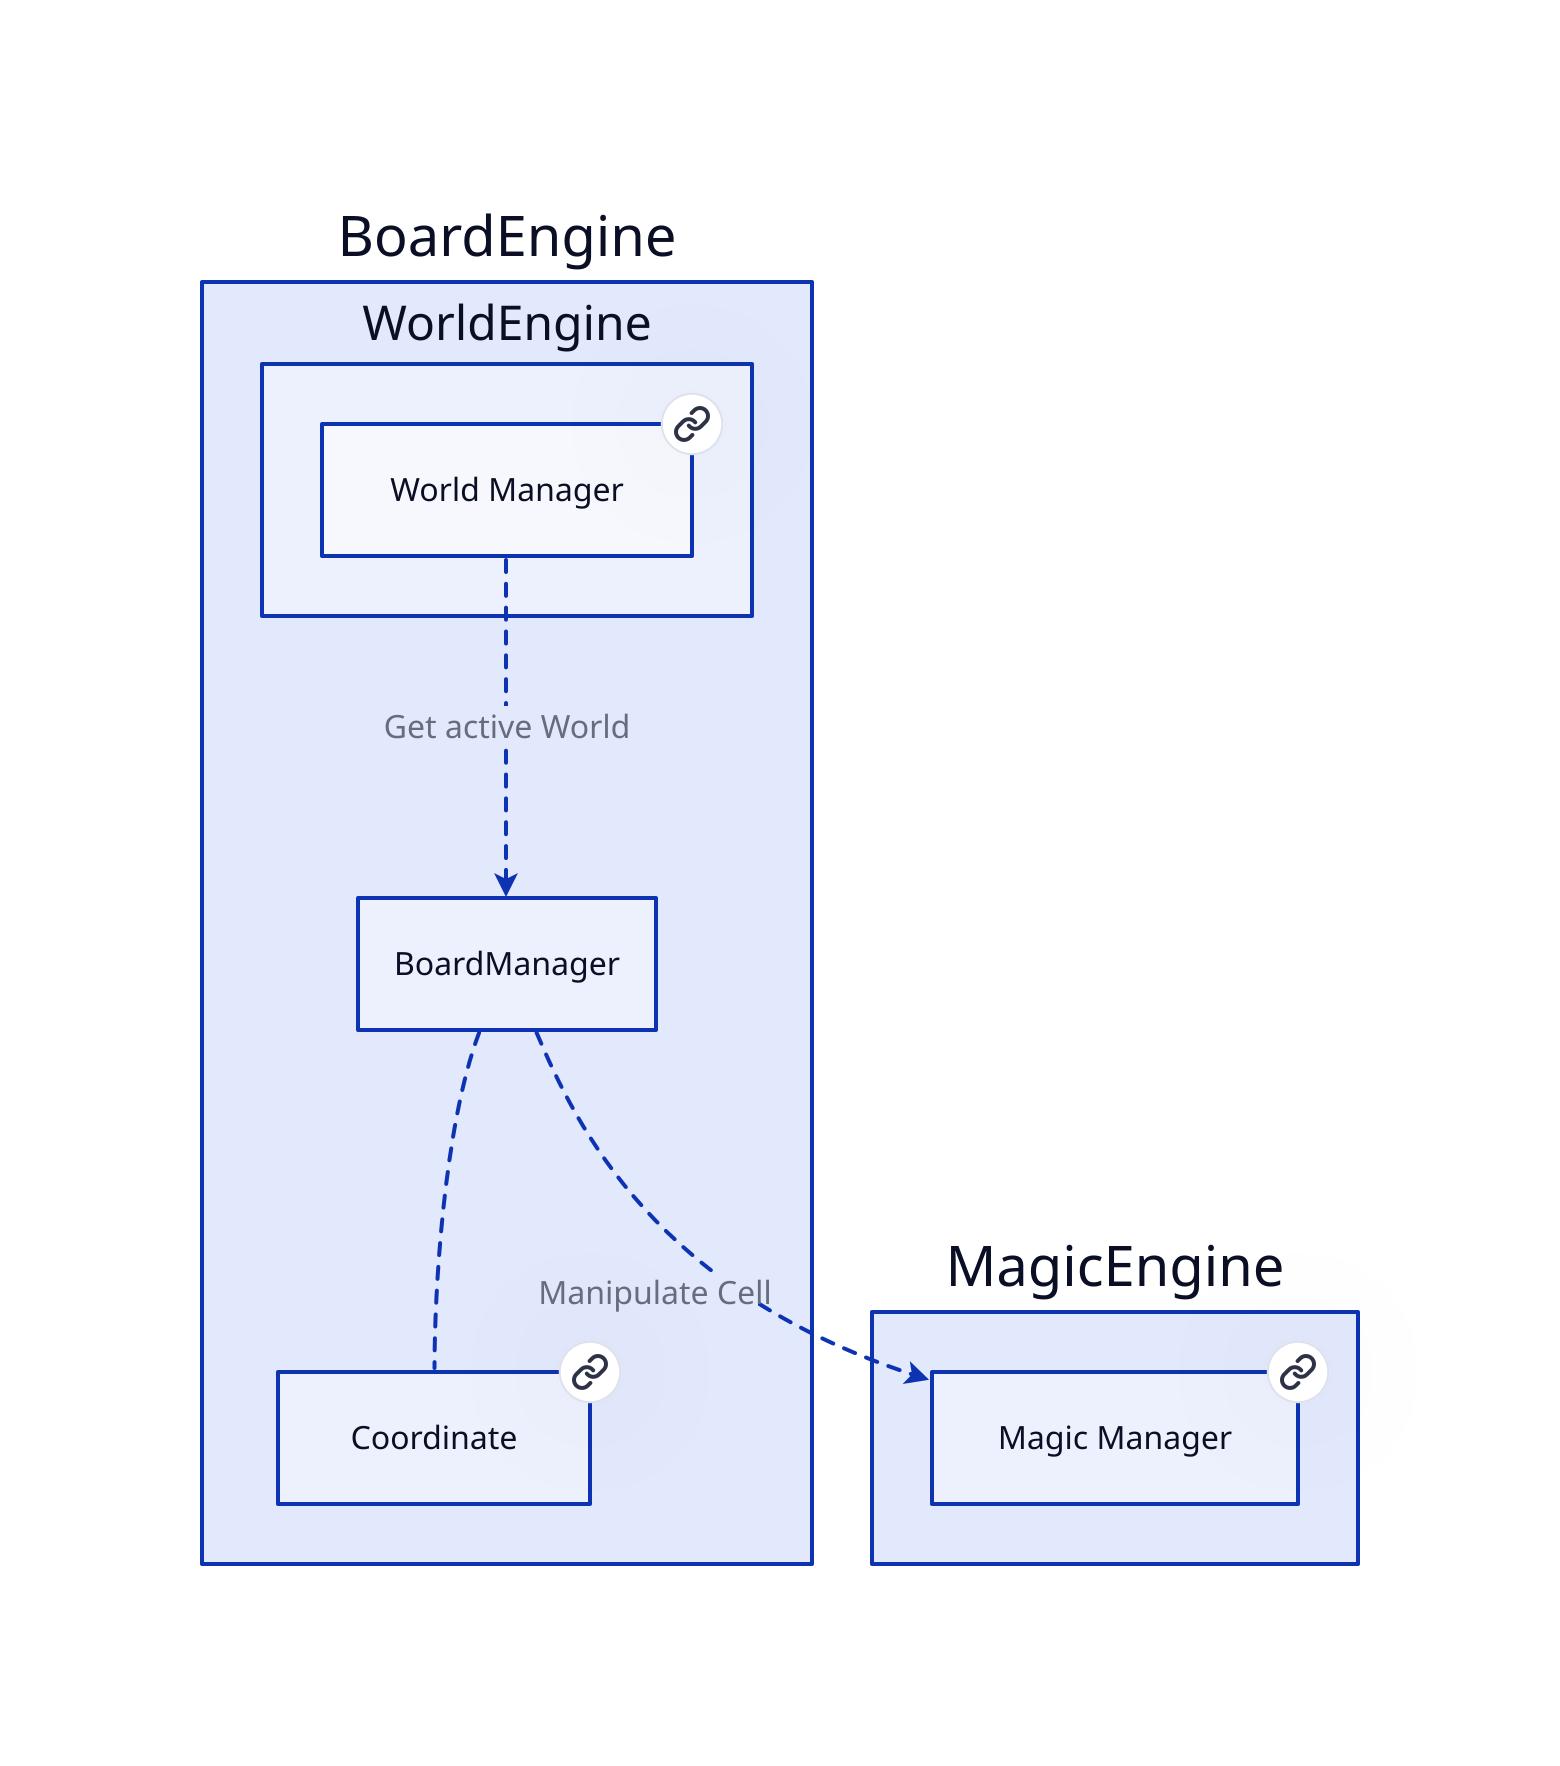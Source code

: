 # Nodes :
BoardEngine: {
    Coordinate: Coordinate {
       link: Coordinate
    }
    WorldEngine: {
        WorldManager: World Manager {
           link: WorldManager
        }
    }
}
MagicEngine: {
    MagicManager: Magic Manager {
       link: MagicManager
    }
}

# Links :
BoardEngine.BoardManager -- BoardEngine.Coordinate: {style.stroke-dash: 3}
BoardEngine.WorldEngine.WorldManager -> BoardEngine.BoardManager: Get active World {style.stroke-dash: 3
source-arrowhead: {}
target-arrowhead: {shape: arrow}
}
BoardEngine.BoardManager -> MagicEngine.MagicManager: Manipulate Cell {style.stroke-dash: 3
source-arrowhead: {}
target-arrowhead: {shape: arrow}
}
